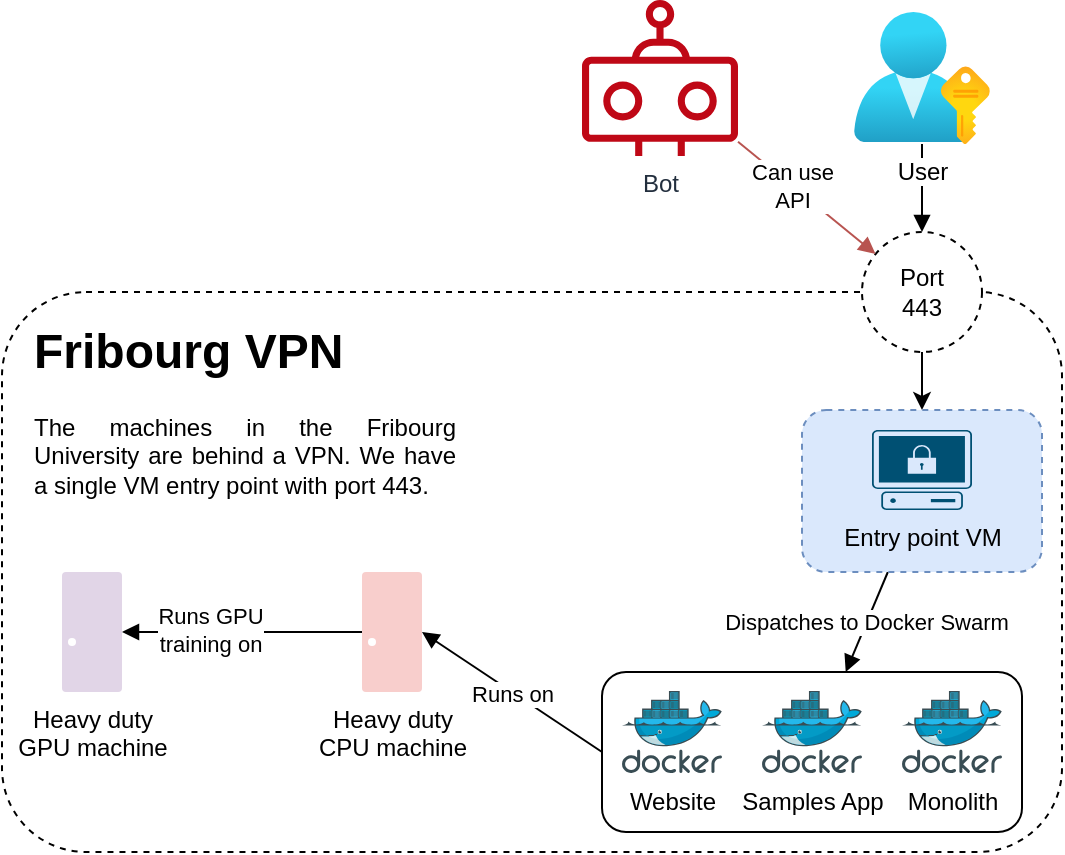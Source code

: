 <mxfile version="20.2.3" type="device"><diagram id="UGpC1Y1gt8-LvSGPEoDh" name="Pagina-1"><mxGraphModel dx="737" dy="595" grid="1" gridSize="10" guides="1" tooltips="1" connect="1" arrows="1" fold="1" page="1" pageScale="1" pageWidth="827" pageHeight="1169" math="0" shadow="0"><root><mxCell id="0"/><mxCell id="1" parent="0"/><mxCell id="uN2uoOYOos4GWOyUBAPn-1" value="" style="rounded=1;whiteSpace=wrap;html=1;dashed=1;" vertex="1" parent="1"><mxGeometry x="70" y="280" width="530" height="280" as="geometry"/></mxCell><mxCell id="uN2uoOYOos4GWOyUBAPn-6" style="edgeStyle=orthogonalEdgeStyle;rounded=0;orthogonalLoop=1;jettySize=auto;html=1;" edge="1" parent="1" source="uN2uoOYOos4GWOyUBAPn-2" target="uN2uoOYOos4GWOyUBAPn-7"><mxGeometry relative="1" as="geometry"/></mxCell><mxCell id="uN2uoOYOos4GWOyUBAPn-2" value="Port&lt;br&gt;443" style="ellipse;whiteSpace=wrap;html=1;dashed=1;" vertex="1" parent="1"><mxGeometry x="500" y="250" width="60" height="60" as="geometry"/></mxCell><mxCell id="uN2uoOYOos4GWOyUBAPn-3" value="&lt;h1 style=&quot;text-align: justify;&quot;&gt;Fribourg VPN&lt;/h1&gt;&lt;p style=&quot;text-align: justify;&quot;&gt;The machines in the Fribourg University are behind a VPN. We have a single VM entry point with port 443.&lt;/p&gt;" style="text;html=1;strokeColor=none;fillColor=none;spacing=5;spacingTop=-20;whiteSpace=wrap;overflow=hidden;rounded=0;dashed=1;" vertex="1" parent="1"><mxGeometry x="81" y="290" width="219" height="99" as="geometry"/></mxCell><mxCell id="uN2uoOYOos4GWOyUBAPn-15" style="edgeStyle=orthogonalEdgeStyle;rounded=0;orthogonalLoop=1;jettySize=auto;html=1;startArrow=none;startFill=0;endArrow=block;endFill=1;" edge="1" parent="1" source="uN2uoOYOos4GWOyUBAPn-4" target="uN2uoOYOos4GWOyUBAPn-10"><mxGeometry relative="1" as="geometry"/></mxCell><mxCell id="uN2uoOYOos4GWOyUBAPn-16" value="Runs GPU&lt;br&gt;training on" style="edgeLabel;html=1;align=center;verticalAlign=middle;resizable=0;points=[];" vertex="1" connectable="0" parent="uN2uoOYOos4GWOyUBAPn-15"><mxGeometry x="0.272" y="-1" relative="1" as="geometry"><mxPoint as="offset"/></mxGeometry></mxCell><mxCell id="uN2uoOYOos4GWOyUBAPn-4" value="Heavy duty&lt;br&gt;CPU machine" style="verticalAlign=top;verticalLabelPosition=bottom;labelPosition=center;align=center;html=1;outlineConnect=0;fillColor=#f8cecc;strokeColor=none;gradientDirection=north;strokeWidth=2;shape=mxgraph.networks.desktop_pc;dashed=1;" vertex="1" parent="1"><mxGeometry x="250" y="420" width="30" height="60" as="geometry"/></mxCell><mxCell id="uN2uoOYOos4GWOyUBAPn-23" value="Dispatches to Docker Swarm" style="edgeStyle=none;rounded=0;orthogonalLoop=1;jettySize=auto;html=1;startArrow=none;startFill=0;endArrow=block;endFill=1;" edge="1" parent="1" source="uN2uoOYOos4GWOyUBAPn-7" target="uN2uoOYOos4GWOyUBAPn-25"><mxGeometry relative="1" as="geometry"><mxPoint x="530" y="450" as="targetPoint"/></mxGeometry></mxCell><mxCell id="uN2uoOYOos4GWOyUBAPn-7" value="" style="rounded=1;whiteSpace=wrap;html=1;dashed=1;fillColor=#dae8fc;strokeColor=#6c8ebf;" vertex="1" parent="1"><mxGeometry x="470" y="339" width="120" height="81" as="geometry"/></mxCell><mxCell id="uN2uoOYOos4GWOyUBAPn-5" value="Entry point VM" style="points=[[0.02,0.015,0],[0.5,0,0],[0.98,0.015,0],[1,0.38,0],[0.895,0.98,0],[0.5,1,0],[0.105,0.98,0],[0,0.38,0]];verticalLabelPosition=bottom;sketch=0;html=1;verticalAlign=top;aspect=fixed;align=center;pointerEvents=1;shape=mxgraph.cisco19.secure_endpoint_pc;fillColor=#005073;strokeColor=none;dashed=1;" vertex="1" parent="1"><mxGeometry x="505" y="349" width="50" height="40" as="geometry"/></mxCell><mxCell id="uN2uoOYOos4GWOyUBAPn-10" value="Heavy duty&lt;br&gt;GPU machine" style="verticalAlign=top;verticalLabelPosition=bottom;labelPosition=center;align=center;html=1;outlineConnect=0;fillColor=#e1d5e7;strokeColor=none;gradientDirection=north;strokeWidth=2;shape=mxgraph.networks.desktop_pc;" vertex="1" parent="1"><mxGeometry x="100" y="420" width="30" height="60" as="geometry"/></mxCell><mxCell id="uN2uoOYOos4GWOyUBAPn-14" style="edgeStyle=orthogonalEdgeStyle;rounded=0;orthogonalLoop=1;jettySize=auto;html=1;startArrow=none;startFill=0;endArrow=block;endFill=1;" edge="1" parent="1" source="uN2uoOYOos4GWOyUBAPn-13" target="uN2uoOYOos4GWOyUBAPn-2"><mxGeometry relative="1" as="geometry"/></mxCell><mxCell id="uN2uoOYOos4GWOyUBAPn-13" value="User" style="aspect=fixed;html=1;points=[];align=center;image;fontSize=12;image=img/lib/azure2/azure_stack/User_Subscriptions.svg;strokeColor=default;" vertex="1" parent="1"><mxGeometry x="496" y="140" width="68" height="66" as="geometry"/></mxCell><mxCell id="uN2uoOYOos4GWOyUBAPn-20" style="rounded=0;orthogonalLoop=1;jettySize=auto;html=1;startArrow=none;startFill=0;endArrow=block;endFill=1;fillColor=#f8cecc;strokeColor=#b85450;" edge="1" parent="1" source="uN2uoOYOos4GWOyUBAPn-19" target="uN2uoOYOos4GWOyUBAPn-2"><mxGeometry relative="1" as="geometry"/></mxCell><mxCell id="uN2uoOYOos4GWOyUBAPn-33" value="Can use&lt;br&gt;API" style="edgeLabel;html=1;align=center;verticalAlign=middle;resizable=0;points=[];" vertex="1" connectable="0" parent="uN2uoOYOos4GWOyUBAPn-20"><mxGeometry x="-0.213" relative="1" as="geometry"><mxPoint as="offset"/></mxGeometry></mxCell><mxCell id="uN2uoOYOos4GWOyUBAPn-19" value="Bot" style="sketch=0;outlineConnect=0;fontColor=#232F3E;gradientColor=none;fillColor=#BF0816;strokeColor=none;dashed=0;verticalLabelPosition=bottom;verticalAlign=top;align=center;html=1;fontSize=12;fontStyle=0;aspect=fixed;pointerEvents=1;shape=mxgraph.aws4.waf_bot;" vertex="1" parent="1"><mxGeometry x="360" y="134" width="78" height="78" as="geometry"/></mxCell><mxCell id="uN2uoOYOos4GWOyUBAPn-31" style="edgeStyle=none;rounded=0;orthogonalLoop=1;jettySize=auto;html=1;exitX=0;exitY=0.5;exitDx=0;exitDy=0;entryX=1;entryY=0.5;entryDx=0;entryDy=0;entryPerimeter=0;startArrow=none;startFill=0;endArrow=block;endFill=1;" edge="1" parent="1" source="uN2uoOYOos4GWOyUBAPn-25" target="uN2uoOYOos4GWOyUBAPn-4"><mxGeometry relative="1" as="geometry"/></mxCell><mxCell id="uN2uoOYOos4GWOyUBAPn-32" value="Runs on" style="edgeLabel;html=1;align=center;verticalAlign=middle;resizable=0;points=[];" vertex="1" connectable="0" parent="uN2uoOYOos4GWOyUBAPn-31"><mxGeometry x="-0.01" y="1" relative="1" as="geometry"><mxPoint as="offset"/></mxGeometry></mxCell><mxCell id="uN2uoOYOos4GWOyUBAPn-25" value="" style="rounded=1;whiteSpace=wrap;html=1;strokeColor=default;" vertex="1" parent="1"><mxGeometry x="370" y="470" width="210" height="80" as="geometry"/></mxCell><mxCell id="uN2uoOYOos4GWOyUBAPn-24" value="Website" style="sketch=0;aspect=fixed;html=1;points=[];align=center;image;fontSize=12;image=img/lib/mscae/Docker.svg;strokeColor=default;" vertex="1" parent="1"><mxGeometry x="380" y="479.5" width="50" height="41" as="geometry"/></mxCell><mxCell id="uN2uoOYOos4GWOyUBAPn-27" value="Samples App" style="sketch=0;aspect=fixed;html=1;points=[];align=center;image;fontSize=12;image=img/lib/mscae/Docker.svg;strokeColor=default;" vertex="1" parent="1"><mxGeometry x="450" y="479.5" width="50" height="41" as="geometry"/></mxCell><mxCell id="uN2uoOYOos4GWOyUBAPn-28" value="Monolith" style="sketch=0;aspect=fixed;html=1;points=[];align=center;image;fontSize=12;image=img/lib/mscae/Docker.svg;strokeColor=default;" vertex="1" parent="1"><mxGeometry x="520" y="479.5" width="50" height="41" as="geometry"/></mxCell></root></mxGraphModel></diagram></mxfile>